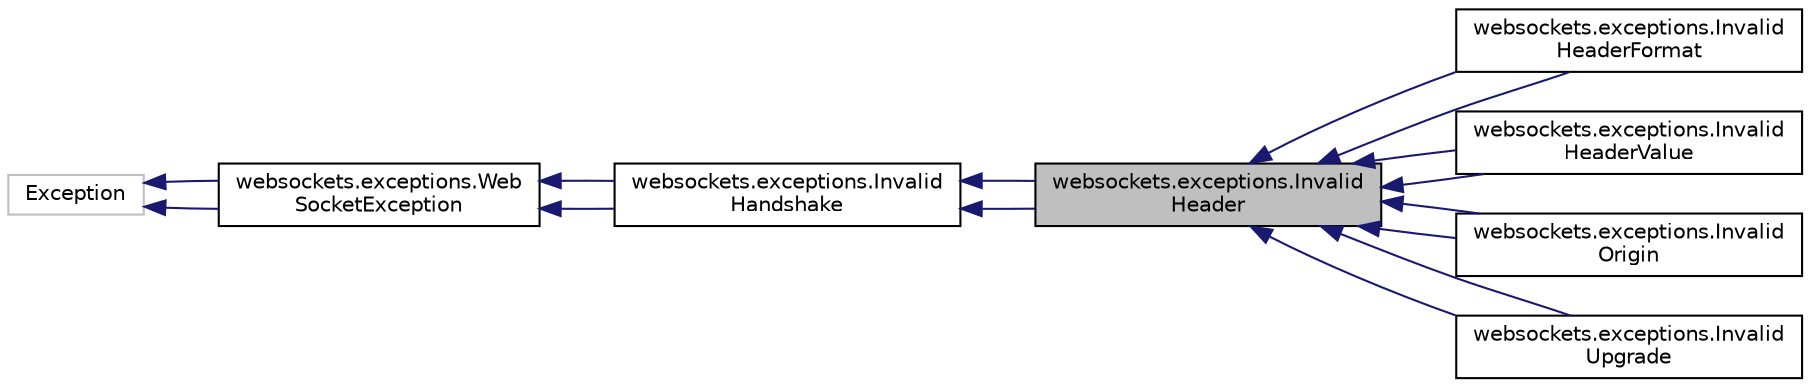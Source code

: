 digraph "websockets.exceptions.InvalidHeader"
{
 // LATEX_PDF_SIZE
  edge [fontname="Helvetica",fontsize="10",labelfontname="Helvetica",labelfontsize="10"];
  node [fontname="Helvetica",fontsize="10",shape=record];
  rankdir="LR";
  Node1 [label="websockets.exceptions.Invalid\lHeader",height=0.2,width=0.4,color="black", fillcolor="grey75", style="filled", fontcolor="black",tooltip=" "];
  Node2 -> Node1 [dir="back",color="midnightblue",fontsize="10",style="solid",fontname="Helvetica"];
  Node2 [label="websockets.exceptions.Invalid\lHandshake",height=0.2,width=0.4,color="black", fillcolor="white", style="filled",URL="$classwebsockets_1_1exceptions_1_1InvalidHandshake.html",tooltip=" "];
  Node3 -> Node2 [dir="back",color="midnightblue",fontsize="10",style="solid",fontname="Helvetica"];
  Node3 [label="websockets.exceptions.Web\lSocketException",height=0.2,width=0.4,color="black", fillcolor="white", style="filled",URL="$classwebsockets_1_1exceptions_1_1WebSocketException.html",tooltip=" "];
  Node4 -> Node3 [dir="back",color="midnightblue",fontsize="10",style="solid",fontname="Helvetica"];
  Node4 [label="Exception",height=0.2,width=0.4,color="grey75", fillcolor="white", style="filled",tooltip=" "];
  Node4 -> Node3 [dir="back",color="midnightblue",fontsize="10",style="solid",fontname="Helvetica"];
  Node3 -> Node2 [dir="back",color="midnightblue",fontsize="10",style="solid",fontname="Helvetica"];
  Node2 -> Node1 [dir="back",color="midnightblue",fontsize="10",style="solid",fontname="Helvetica"];
  Node1 -> Node5 [dir="back",color="midnightblue",fontsize="10",style="solid",fontname="Helvetica"];
  Node5 [label="websockets.exceptions.Invalid\lHeaderFormat",height=0.2,width=0.4,color="black", fillcolor="white", style="filled",URL="$classwebsockets_1_1exceptions_1_1InvalidHeaderFormat.html",tooltip=" "];
  Node1 -> Node5 [dir="back",color="midnightblue",fontsize="10",style="solid",fontname="Helvetica"];
  Node1 -> Node6 [dir="back",color="midnightblue",fontsize="10",style="solid",fontname="Helvetica"];
  Node6 [label="websockets.exceptions.Invalid\lHeaderValue",height=0.2,width=0.4,color="black", fillcolor="white", style="filled",URL="$classwebsockets_1_1exceptions_1_1InvalidHeaderValue.html",tooltip=" "];
  Node1 -> Node6 [dir="back",color="midnightblue",fontsize="10",style="solid",fontname="Helvetica"];
  Node1 -> Node7 [dir="back",color="midnightblue",fontsize="10",style="solid",fontname="Helvetica"];
  Node7 [label="websockets.exceptions.Invalid\lOrigin",height=0.2,width=0.4,color="black", fillcolor="white", style="filled",URL="$classwebsockets_1_1exceptions_1_1InvalidOrigin.html",tooltip=" "];
  Node1 -> Node7 [dir="back",color="midnightblue",fontsize="10",style="solid",fontname="Helvetica"];
  Node1 -> Node8 [dir="back",color="midnightblue",fontsize="10",style="solid",fontname="Helvetica"];
  Node8 [label="websockets.exceptions.Invalid\lUpgrade",height=0.2,width=0.4,color="black", fillcolor="white", style="filled",URL="$classwebsockets_1_1exceptions_1_1InvalidUpgrade.html",tooltip=" "];
  Node1 -> Node8 [dir="back",color="midnightblue",fontsize="10",style="solid",fontname="Helvetica"];
}
